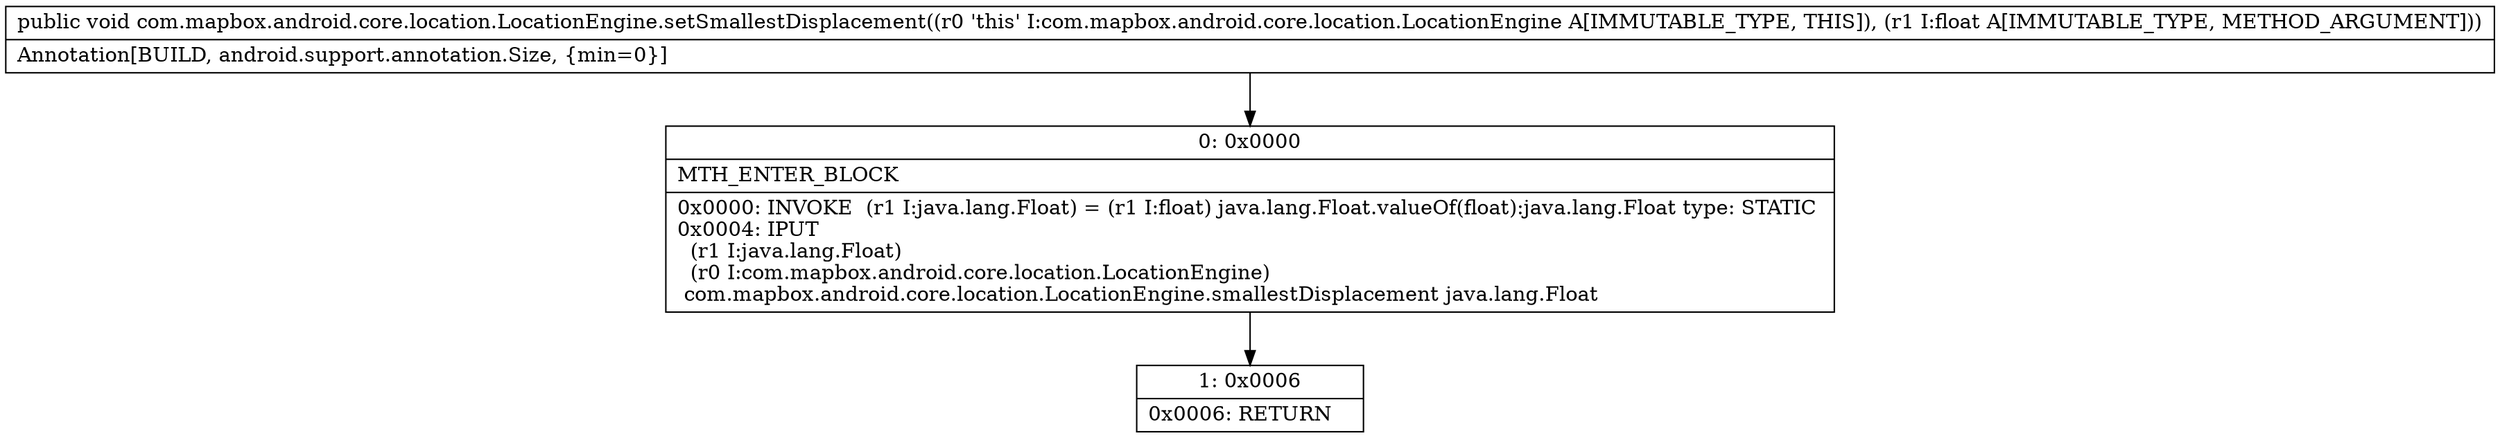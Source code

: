 digraph "CFG forcom.mapbox.android.core.location.LocationEngine.setSmallestDisplacement(F)V" {
Node_0 [shape=record,label="{0\:\ 0x0000|MTH_ENTER_BLOCK\l|0x0000: INVOKE  (r1 I:java.lang.Float) = (r1 I:float) java.lang.Float.valueOf(float):java.lang.Float type: STATIC \l0x0004: IPUT  \l  (r1 I:java.lang.Float)\l  (r0 I:com.mapbox.android.core.location.LocationEngine)\l com.mapbox.android.core.location.LocationEngine.smallestDisplacement java.lang.Float \l}"];
Node_1 [shape=record,label="{1\:\ 0x0006|0x0006: RETURN   \l}"];
MethodNode[shape=record,label="{public void com.mapbox.android.core.location.LocationEngine.setSmallestDisplacement((r0 'this' I:com.mapbox.android.core.location.LocationEngine A[IMMUTABLE_TYPE, THIS]), (r1 I:float A[IMMUTABLE_TYPE, METHOD_ARGUMENT]))  | Annotation[BUILD, android.support.annotation.Size, \{min=0\}]\l}"];
MethodNode -> Node_0;
Node_0 -> Node_1;
}

